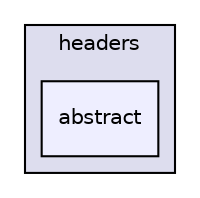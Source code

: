 digraph "headers/abstract" {
  compound=true
  node [ fontsize="10", fontname="Helvetica"];
  edge [ labelfontsize="10", labelfontname="Helvetica"];
  subgraph clusterdir_7f57b1e41c5acd0e859ae5f3a2b075a9 {
    graph [ bgcolor="#ddddee", pencolor="black", label="headers" fontname="Helvetica", fontsize="10", URL="dir_7f57b1e41c5acd0e859ae5f3a2b075a9.html"]
  dir_bfafa5315e42d48df6930b1cf9b6c7a0 [shape=box, label="abstract", style="filled", fillcolor="#eeeeff", pencolor="black", URL="dir_bfafa5315e42d48df6930b1cf9b6c7a0.html"];
  }
}
